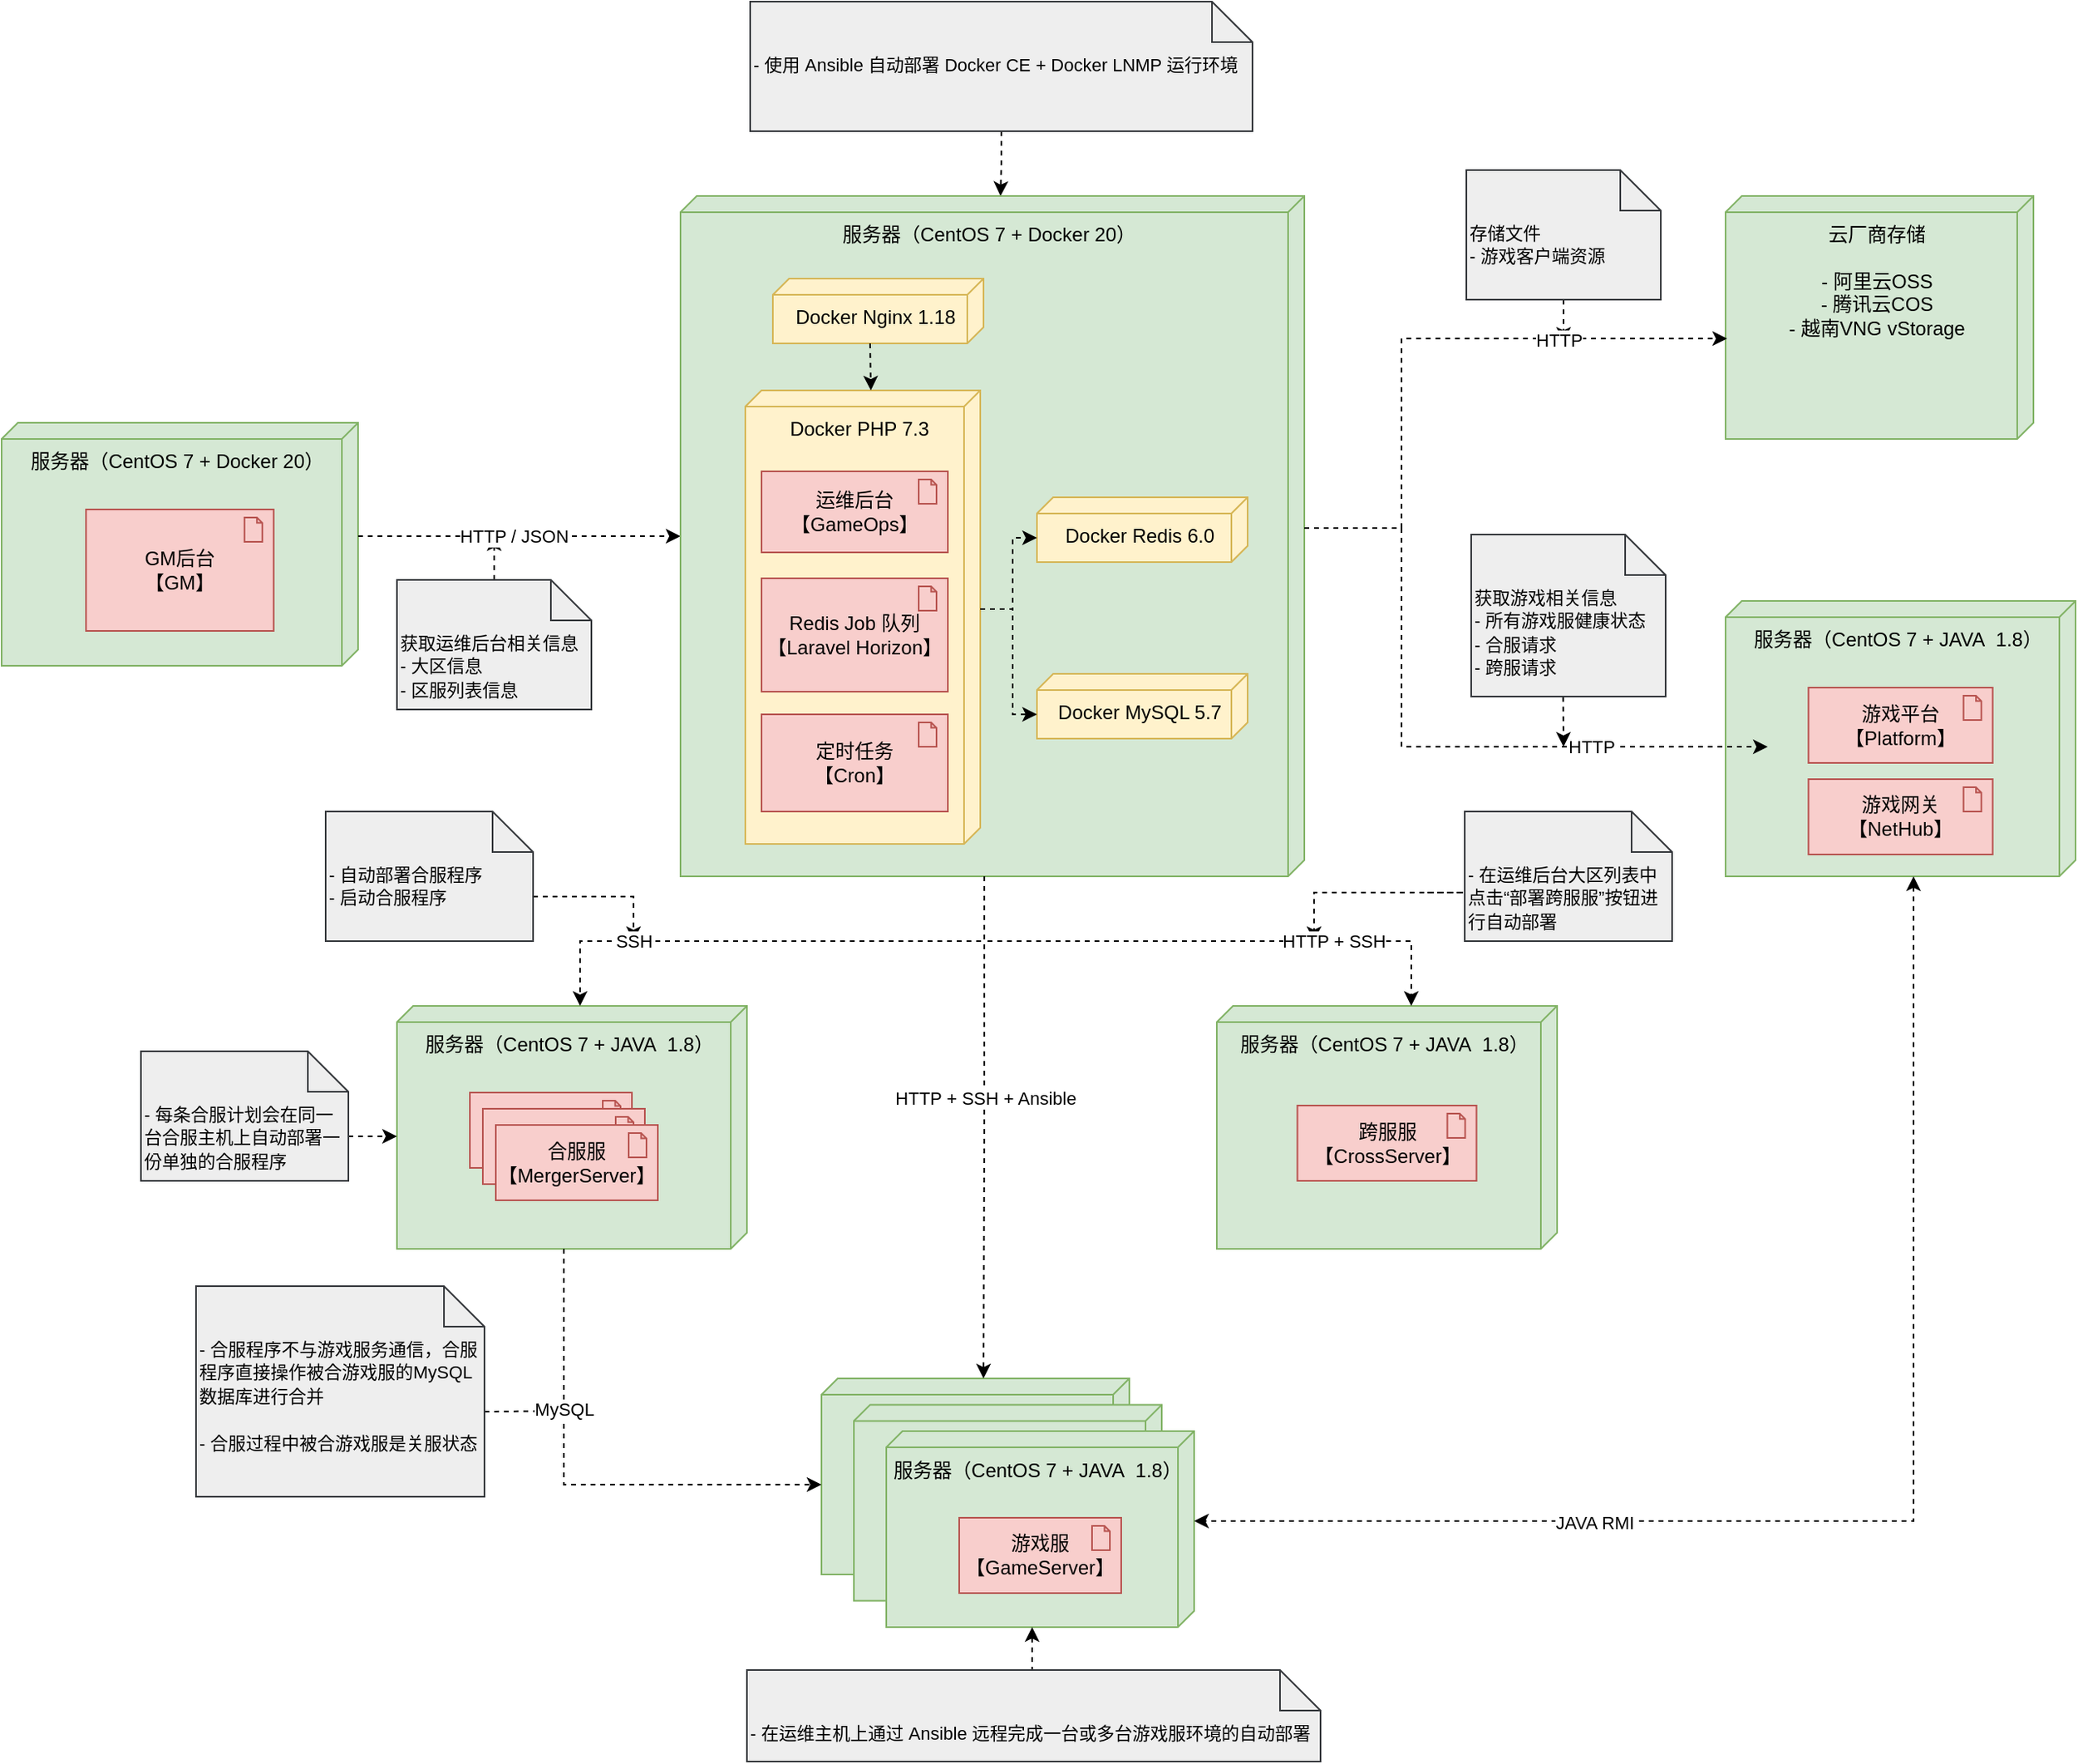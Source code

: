 <mxfile version="20.7.4" type="device"><diagram id="bMehDVVYM6eMzDElDj9h" name="运维后台UML部署图"><mxGraphModel dx="1582" dy="885" grid="1" gridSize="10" guides="1" tooltips="1" connect="1" arrows="1" fold="1" page="1" pageScale="1" pageWidth="827" pageHeight="1169" math="0" shadow="0"><root><mxCell id="0"/><mxCell id="1" parent="0"/><mxCell id="3-MvT77CwBvWdGyMiV0T-122" style="edgeStyle=orthogonalEdgeStyle;rounded=0;orthogonalLoop=1;jettySize=auto;html=1;dashed=1;fontColor=#000000;endArrow=classic;endFill=1;" parent="1" edge="1"><mxGeometry relative="1" as="geometry"><mxPoint x="980" y="570" as="sourcePoint"/><mxPoint x="910" y="600" as="targetPoint"/><Array as="points"><mxPoint x="1003" y="570"/><mxPoint x="850" y="570"/></Array></mxGeometry></mxCell><mxCell id="3-MvT77CwBvWdGyMiV0T-117" style="edgeStyle=orthogonalEdgeStyle;rounded=0;orthogonalLoop=1;jettySize=auto;html=1;exitX=0;exitY=0;exitDx=178;exitDy=77.5;exitPerimeter=0;dashed=1;fontColor=#000000;endArrow=classic;endFill=1;" parent="1" source="3-MvT77CwBvWdGyMiV0T-115" edge="1"><mxGeometry relative="1" as="geometry"><mxPoint x="450" y="890" as="targetPoint"/></mxGeometry></mxCell><mxCell id="3-MvT77CwBvWdGyMiV0T-112" style="edgeStyle=orthogonalEdgeStyle;rounded=0;orthogonalLoop=1;jettySize=auto;html=1;exitX=0;exitY=0;exitDx=128;exitDy=52.5;exitPerimeter=0;dashed=1;fontColor=#000000;endArrow=classic;endFill=1;" parent="1" source="3-MvT77CwBvWdGyMiV0T-110" edge="1"><mxGeometry relative="1" as="geometry"><mxPoint x="490" y="600" as="targetPoint"/><Array as="points"><mxPoint x="490" y="573"/></Array></mxGeometry></mxCell><mxCell id="3-MvT77CwBvWdGyMiV0T-76" style="edgeStyle=orthogonalEdgeStyle;rounded=0;orthogonalLoop=1;jettySize=auto;html=1;exitX=0.473;exitY=1.003;exitDx=0;exitDy=0;exitPerimeter=0;dashed=1;fontColor=#000000;endArrow=classic;endFill=1;" parent="1" source="3-MvT77CwBvWdGyMiV0T-74" edge="1"><mxGeometry relative="1" as="geometry"><mxPoint x="1064" y="480" as="targetPoint"/></mxGeometry></mxCell><mxCell id="3-MvT77CwBvWdGyMiV0T-33" style="edgeStyle=orthogonalEdgeStyle;rounded=0;orthogonalLoop=1;jettySize=auto;html=1;exitX=0.5;exitY=0;exitDx=0;exitDy=0;exitPerimeter=0;dashed=1;fontColor=#000000;endArrow=classic;endFill=1;" parent="1" source="3-MvT77CwBvWdGyMiV0T-29" edge="1"><mxGeometry relative="1" as="geometry"><mxPoint x="404" y="350" as="targetPoint"/></mxGeometry></mxCell><mxCell id="3-MvT77CwBvWdGyMiV0T-4" value="" style="group" parent="1" vertex="1" connectable="0"><mxGeometry x="100" y="280" width="220" height="150" as="geometry"/></mxCell><mxCell id="3-MvT77CwBvWdGyMiV0T-1" value="服务器（CentOS 7 + Docker 20）" style="verticalAlign=top;align=center;shape=cube;size=10;direction=south;fontStyle=0;html=1;boundedLbl=1;spacingLeft=5;fillColor=#d5e8d4;strokeColor=#82b366;" parent="3-MvT77CwBvWdGyMiV0T-4" vertex="1"><mxGeometry width="220" height="150" as="geometry"/></mxCell><mxCell id="3-MvT77CwBvWdGyMiV0T-3" value="GM后台&lt;br style=&quot;border-color: var(--border-color);&quot;&gt;【GM】" style="html=1;outlineConnect=0;whiteSpace=wrap;shape=mxgraph.archimate.application;appType=artifact;fillColor=#f8cecc;strokeColor=#b85450;" parent="3-MvT77CwBvWdGyMiV0T-4" vertex="1"><mxGeometry x="52.105" y="53.5" width="115.789" height="75" as="geometry"/></mxCell><mxCell id="3-MvT77CwBvWdGyMiV0T-25" style="edgeStyle=orthogonalEdgeStyle;rounded=0;orthogonalLoop=1;jettySize=auto;html=1;exitX=0;exitY=0;exitDx=70;exitDy=0;exitPerimeter=0;dashed=1;" parent="1" source="3-MvT77CwBvWdGyMiV0T-1" target="3-MvT77CwBvWdGyMiV0T-8" edge="1"><mxGeometry relative="1" as="geometry"/></mxCell><mxCell id="3-MvT77CwBvWdGyMiV0T-28" value="HTTP / JSON" style="edgeLabel;html=1;align=center;verticalAlign=middle;resizable=0;points=[];" parent="3-MvT77CwBvWdGyMiV0T-25" vertex="1" connectable="0"><mxGeometry x="0.19" relative="1" as="geometry"><mxPoint x="-23" as="offset"/></mxGeometry></mxCell><mxCell id="3-MvT77CwBvWdGyMiV0T-29" value="&lt;div&gt;&lt;span style=&quot;font-size: 11px;&quot;&gt;获取运维后台相关信息&lt;/span&gt;&lt;/div&gt;&lt;div&gt;&lt;span style=&quot;font-size: 11px;&quot;&gt;- 大区信息&lt;/span&gt;&lt;/div&gt;&lt;div&gt;&lt;span style=&quot;font-size: 11px;&quot;&gt;- 区服列表信息&lt;/span&gt;&lt;/div&gt;" style="shape=note2;boundedLbl=1;whiteSpace=wrap;html=1;size=25;verticalAlign=top;align=left;labelBackgroundColor=none;fillColor=#eeeeee;strokeColor=#36393d;" parent="1" vertex="1"><mxGeometry x="344" y="377" width="120" height="80" as="geometry"/></mxCell><mxCell id="3-MvT77CwBvWdGyMiV0T-78" style="edgeStyle=orthogonalEdgeStyle;rounded=0;orthogonalLoop=1;jettySize=auto;html=1;exitX=0.5;exitY=1;exitDx=0;exitDy=0;exitPerimeter=0;dashed=1;fontColor=#000000;endArrow=classic;endFill=1;" parent="1" source="3-MvT77CwBvWdGyMiV0T-34" edge="1"><mxGeometry relative="1" as="geometry"><mxPoint x="719" y="80" as="targetPoint"/></mxGeometry></mxCell><mxCell id="3-MvT77CwBvWdGyMiV0T-79" style="edgeStyle=orthogonalEdgeStyle;rounded=0;orthogonalLoop=1;jettySize=auto;html=1;exitX=0.5;exitY=1;exitDx=0;exitDy=0;exitPerimeter=0;entryX=0;entryY=0;entryDx=0;entryDy=187.5;entryPerimeter=0;dashed=1;fontColor=#000000;endArrow=classic;endFill=1;" parent="1" source="3-MvT77CwBvWdGyMiV0T-34" target="3-MvT77CwBvWdGyMiV0T-8" edge="1"><mxGeometry relative="1" as="geometry"/></mxCell><mxCell id="3-MvT77CwBvWdGyMiV0T-34" value="&lt;div&gt;&lt;span style=&quot;font-size: 11px;&quot;&gt;- 使用 Ansible 自动部署 Docker CE + Docker LNMP 运行环境&lt;/span&gt;&lt;/div&gt;" style="shape=note2;boundedLbl=1;whiteSpace=wrap;html=1;size=25;verticalAlign=top;align=left;labelBackgroundColor=none;fillColor=#eeeeee;strokeColor=#36393d;" parent="1" vertex="1"><mxGeometry x="562" y="20" width="310" height="80" as="geometry"/></mxCell><mxCell id="3-MvT77CwBvWdGyMiV0T-50" value="" style="group" parent="1" vertex="1" connectable="0"><mxGeometry x="519" y="140" width="385" height="420" as="geometry"/></mxCell><mxCell id="3-MvT77CwBvWdGyMiV0T-8" value="&lt;span style=&quot;&quot;&gt;服务器（CentOS 7 + Docker 20）&lt;/span&gt;" style="verticalAlign=top;align=center;shape=cube;size=10;direction=south;fontStyle=0;html=1;boundedLbl=1;spacingLeft=5;container=0;fillColor=#d5e8d4;strokeColor=#82b366;" parent="3-MvT77CwBvWdGyMiV0T-50" vertex="1"><mxGeometry width="385" height="420" as="geometry"/></mxCell><mxCell id="3-MvT77CwBvWdGyMiV0T-12" value="Docker Nginx 1.18" style="verticalAlign=top;align=center;shape=cube;size=10;direction=south;html=1;boundedLbl=1;spacingLeft=5;container=0;fillColor=#fff2cc;strokeColor=#d6b656;" parent="3-MvT77CwBvWdGyMiV0T-50" vertex="1"><mxGeometry x="57" y="51" width="130" height="40" as="geometry"/></mxCell><mxCell id="3-MvT77CwBvWdGyMiV0T-17" value="Docker PHP 7.3" style="verticalAlign=top;align=center;shape=cube;size=10;direction=south;html=1;boundedLbl=1;spacingLeft=5;container=0;fillColor=#fff2cc;strokeColor=#d6b656;" parent="3-MvT77CwBvWdGyMiV0T-50" vertex="1"><mxGeometry x="40" y="120" width="145" height="280" as="geometry"/></mxCell><mxCell id="3-MvT77CwBvWdGyMiV0T-49" style="rounded=0;orthogonalLoop=1;jettySize=auto;html=1;exitX=0;exitY=0;exitDx=40;exitDy=70;exitPerimeter=0;entryX=0;entryY=0;entryDx=0;entryDy=67.5;entryPerimeter=0;dashed=1;fontColor=#000000;" parent="3-MvT77CwBvWdGyMiV0T-50" source="3-MvT77CwBvWdGyMiV0T-12" target="3-MvT77CwBvWdGyMiV0T-17" edge="1"><mxGeometry relative="1" as="geometry"/></mxCell><mxCell id="3-MvT77CwBvWdGyMiV0T-18" value="Docker Redis 6.0" style="verticalAlign=top;align=center;shape=cube;size=10;direction=south;html=1;boundedLbl=1;spacingLeft=5;container=0;fillColor=#fff2cc;strokeColor=#d6b656;" parent="3-MvT77CwBvWdGyMiV0T-50" vertex="1"><mxGeometry x="220" y="186" width="130" height="40" as="geometry"/></mxCell><mxCell id="3-MvT77CwBvWdGyMiV0T-47" style="edgeStyle=orthogonalEdgeStyle;rounded=0;orthogonalLoop=1;jettySize=auto;html=1;exitX=0;exitY=0;exitDx=135;exitDy=0;exitPerimeter=0;entryX=0;entryY=0;entryDx=25;entryDy=130;entryPerimeter=0;dashed=1;fontColor=#000000;" parent="3-MvT77CwBvWdGyMiV0T-50" source="3-MvT77CwBvWdGyMiV0T-17" target="3-MvT77CwBvWdGyMiV0T-18" edge="1"><mxGeometry relative="1" as="geometry"/></mxCell><mxCell id="3-MvT77CwBvWdGyMiV0T-19" value="Docker MySQL 5.7" style="verticalAlign=top;align=center;shape=cube;size=10;direction=south;html=1;boundedLbl=1;spacingLeft=5;container=0;fillColor=#fff2cc;strokeColor=#d6b656;" parent="3-MvT77CwBvWdGyMiV0T-50" vertex="1"><mxGeometry x="220" y="295" width="130" height="40" as="geometry"/></mxCell><mxCell id="3-MvT77CwBvWdGyMiV0T-48" style="edgeStyle=orthogonalEdgeStyle;rounded=0;orthogonalLoop=1;jettySize=auto;html=1;exitX=0;exitY=0;exitDx=135;exitDy=0;exitPerimeter=0;entryX=0;entryY=0;entryDx=25;entryDy=130;entryPerimeter=0;dashed=1;fontColor=#000000;" parent="3-MvT77CwBvWdGyMiV0T-50" source="3-MvT77CwBvWdGyMiV0T-17" target="3-MvT77CwBvWdGyMiV0T-19" edge="1"><mxGeometry relative="1" as="geometry"/></mxCell><mxCell id="3-MvT77CwBvWdGyMiV0T-21" value="运维后台&lt;br style=&quot;border-color: var(--border-color);&quot;&gt;【GameOps】" style="html=1;outlineConnect=0;whiteSpace=wrap;shape=mxgraph.archimate.application;appType=artifact;fillColor=#f8cecc;strokeColor=#b85450;container=0;" parent="3-MvT77CwBvWdGyMiV0T-50" vertex="1"><mxGeometry x="50" y="170" width="115" height="50" as="geometry"/></mxCell><mxCell id="3-MvT77CwBvWdGyMiV0T-45" value="Redis Job 队列&lt;br&gt;【Laravel Horizon】" style="html=1;outlineConnect=0;whiteSpace=wrap;shape=mxgraph.archimate.application;appType=artifact;fillColor=#f8cecc;strokeColor=#b85450;container=0;" parent="3-MvT77CwBvWdGyMiV0T-50" vertex="1"><mxGeometry x="50" y="236" width="115" height="70" as="geometry"/></mxCell><mxCell id="3-MvT77CwBvWdGyMiV0T-46" value="定时任务&lt;br&gt;【Cron】" style="html=1;outlineConnect=0;whiteSpace=wrap;shape=mxgraph.archimate.application;appType=artifact;fillColor=#f8cecc;strokeColor=#b85450;container=0;" parent="3-MvT77CwBvWdGyMiV0T-50" vertex="1"><mxGeometry x="50" y="320" width="115" height="60" as="geometry"/></mxCell><mxCell id="3-MvT77CwBvWdGyMiV0T-53" value="" style="group" parent="1" vertex="1" connectable="0"><mxGeometry x="1164" y="140" width="190" height="150" as="geometry"/></mxCell><mxCell id="3-MvT77CwBvWdGyMiV0T-54" value="&lt;span style=&quot;&quot;&gt;云厂商存储&lt;/span&gt;&lt;br style=&quot;border-color: var(--border-color);&quot;&gt;&lt;br style=&quot;border-color: var(--border-color);&quot;&gt;&lt;span style=&quot;&quot;&gt;- 阿里云OSS&lt;/span&gt;&lt;br style=&quot;border-color: var(--border-color);&quot;&gt;&lt;span style=&quot;&quot;&gt;- 腾讯云COS&lt;/span&gt;&lt;br style=&quot;border-color: var(--border-color);&quot;&gt;&lt;span style=&quot;&quot;&gt;- 越南VNG vStorage&lt;/span&gt;" style="verticalAlign=top;align=center;shape=cube;size=10;direction=south;fontStyle=0;html=1;boundedLbl=1;spacingLeft=5;fillColor=#d5e8d4;strokeColor=#82b366;" parent="3-MvT77CwBvWdGyMiV0T-53" vertex="1"><mxGeometry width="190" height="150" as="geometry"/></mxCell><mxCell id="3-MvT77CwBvWdGyMiV0T-72" style="edgeStyle=orthogonalEdgeStyle;rounded=0;orthogonalLoop=1;jettySize=auto;html=1;exitX=0.5;exitY=1;exitDx=0;exitDy=0;exitPerimeter=0;dashed=1;fontColor=#000000;endArrow=classic;endFill=1;" parent="1" source="3-MvT77CwBvWdGyMiV0T-58" edge="1"><mxGeometry relative="1" as="geometry"><mxPoint x="1064" y="230" as="targetPoint"/></mxGeometry></mxCell><mxCell id="3-MvT77CwBvWdGyMiV0T-58" value="&lt;span style=&quot;border-color: var(--border-color); font-size: 11px; text-align: center;&quot;&gt;存储文件&lt;/span&gt;&lt;br style=&quot;border-color: var(--border-color); font-size: 11px; text-align: center;&quot;&gt;&lt;span style=&quot;border-color: var(--border-color); font-size: 11px; text-align: center;&quot;&gt;- 游戏客户端资源&lt;/span&gt;" style="shape=note2;boundedLbl=1;whiteSpace=wrap;html=1;size=25;verticalAlign=top;align=left;labelBackgroundColor=none;fillColor=#eeeeee;strokeColor=#36393d;" parent="1" vertex="1"><mxGeometry x="1004" y="124" width="120" height="80" as="geometry"/></mxCell><mxCell id="3-MvT77CwBvWdGyMiV0T-67" value="" style="group" parent="1" vertex="1" connectable="0"><mxGeometry x="1164" y="390" width="216" height="170" as="geometry"/></mxCell><mxCell id="3-MvT77CwBvWdGyMiV0T-64" value="服务器（CentOS 7 + JAVA&amp;nbsp; 1.8）" style="verticalAlign=top;align=center;shape=cube;size=10;direction=south;fontStyle=0;html=1;boundedLbl=1;spacingLeft=5;fillColor=#d5e8d4;strokeColor=#82b366;" parent="3-MvT77CwBvWdGyMiV0T-67" vertex="1"><mxGeometry width="216" height="170" as="geometry"/></mxCell><mxCell id="3-MvT77CwBvWdGyMiV0T-65" value="游戏平台&lt;br style=&quot;border-color: var(--border-color);&quot;&gt;【Platform】" style="html=1;outlineConnect=0;whiteSpace=wrap;shape=mxgraph.archimate.application;appType=artifact;fillColor=#f8cecc;strokeColor=#b85450;" parent="3-MvT77CwBvWdGyMiV0T-67" vertex="1"><mxGeometry x="51.158" y="53.5" width="113.684" height="46.5" as="geometry"/></mxCell><mxCell id="3-MvT77CwBvWdGyMiV0T-66" value="游戏网关&lt;br style=&quot;border-color: var(--border-color);&quot;&gt;【NetHub】" style="html=1;outlineConnect=0;whiteSpace=wrap;shape=mxgraph.archimate.application;appType=artifact;fillColor=#f8cecc;strokeColor=#b85450;" parent="3-MvT77CwBvWdGyMiV0T-67" vertex="1"><mxGeometry x="51.158" y="110" width="113.684" height="46.5" as="geometry"/></mxCell><mxCell id="3-MvT77CwBvWdGyMiV0T-68" style="edgeStyle=orthogonalEdgeStyle;rounded=0;orthogonalLoop=1;jettySize=auto;html=1;exitX=0;exitY=0;exitDx=205;exitDy=0;exitPerimeter=0;entryX=0.587;entryY=0.995;entryDx=0;entryDy=0;entryPerimeter=0;dashed=1;fontColor=#000000;endArrow=classic;endFill=1;" parent="1" source="3-MvT77CwBvWdGyMiV0T-8" target="3-MvT77CwBvWdGyMiV0T-54" edge="1"><mxGeometry relative="1" as="geometry"><Array as="points"><mxPoint x="964" y="345"/><mxPoint x="964" y="228"/></Array></mxGeometry></mxCell><mxCell id="3-MvT77CwBvWdGyMiV0T-69" value="HTTP" style="edgeLabel;html=1;align=center;verticalAlign=middle;resizable=0;points=[];fontColor=#000000;" parent="3-MvT77CwBvWdGyMiV0T-68" vertex="1" connectable="0"><mxGeometry x="-0.285" relative="1" as="geometry"><mxPoint x="97" y="-41" as="offset"/></mxGeometry></mxCell><mxCell id="3-MvT77CwBvWdGyMiV0T-70" style="edgeStyle=orthogonalEdgeStyle;rounded=0;orthogonalLoop=1;jettySize=auto;html=1;exitX=0;exitY=0;exitDx=205;exitDy=0;exitPerimeter=0;entryX=0;entryY=0;entryDx=90;entryDy=190;entryPerimeter=0;dashed=1;fontColor=#000000;endArrow=classic;endFill=1;" parent="1" source="3-MvT77CwBvWdGyMiV0T-8" target="3-MvT77CwBvWdGyMiV0T-64" edge="1"><mxGeometry relative="1" as="geometry"><Array as="points"><mxPoint x="964" y="345"/><mxPoint x="964" y="480"/></Array></mxGeometry></mxCell><mxCell id="3-MvT77CwBvWdGyMiV0T-73" value="HTTP" style="edgeLabel;html=1;align=center;verticalAlign=middle;resizable=0;points=[];fontColor=#000000;" parent="3-MvT77CwBvWdGyMiV0T-70" vertex="1" connectable="0"><mxGeometry x="0.565" relative="1" as="geometry"><mxPoint x="-18" as="offset"/></mxGeometry></mxCell><mxCell id="3-MvT77CwBvWdGyMiV0T-74" value="&lt;span style=&quot;font-size: 11px;&quot;&gt;获取游戏相关信息&lt;/span&gt;&lt;br style=&quot;border-color: var(--border-color); font-size: 11px;&quot;&gt;&lt;span style=&quot;font-size: 11px;&quot;&gt;- 所有游戏服健康状态&lt;/span&gt;&lt;br style=&quot;border-color: var(--border-color); font-size: 11px;&quot;&gt;&lt;span style=&quot;font-size: 11px;&quot;&gt;- 合服请求&lt;/span&gt;&lt;br style=&quot;border-color: var(--border-color); font-size: 11px;&quot;&gt;&lt;span style=&quot;font-size: 11px;&quot;&gt;- 跨服请求&lt;/span&gt;" style="shape=note2;boundedLbl=1;whiteSpace=wrap;html=1;size=25;verticalAlign=top;align=left;labelBackgroundColor=none;fillColor=#eeeeee;strokeColor=#36393d;" parent="1" vertex="1"><mxGeometry x="1007" y="349" width="120" height="100" as="geometry"/></mxCell><mxCell id="3-MvT77CwBvWdGyMiV0T-91" value="" style="group" parent="1" vertex="1" connectable="0"><mxGeometry x="606" y="870" width="230" height="153.5" as="geometry"/></mxCell><mxCell id="3-MvT77CwBvWdGyMiV0T-81" value="CentOS 7 + JAVA&amp;nbsp; 1.8" style="verticalAlign=top;align=center;shape=cube;size=10;direction=south;fontStyle=0;html=1;boundedLbl=1;spacingLeft=5;fillColor=#d5e8d4;strokeColor=#82b366;container=0;" parent="3-MvT77CwBvWdGyMiV0T-91" vertex="1"><mxGeometry width="190" height="121" as="geometry"/></mxCell><mxCell id="3-MvT77CwBvWdGyMiV0T-82" value="游戏服&lt;br style=&quot;border-color: var(--border-color);&quot;&gt;【GameServer】" style="html=1;outlineConnect=0;whiteSpace=wrap;shape=mxgraph.archimate.application;appType=artifact;fillColor=#f8cecc;strokeColor=#b85450;container=0;" parent="3-MvT77CwBvWdGyMiV0T-91" vertex="1"><mxGeometry x="45" y="53.5" width="100" height="46.5" as="geometry"/></mxCell><mxCell id="3-MvT77CwBvWdGyMiV0T-86" value="CentOS 7 + JAVA&amp;nbsp; 1.8" style="verticalAlign=top;align=center;shape=cube;size=10;direction=south;fontStyle=0;html=1;boundedLbl=1;spacingLeft=5;fillColor=#d5e8d4;strokeColor=#82b366;container=0;" parent="3-MvT77CwBvWdGyMiV0T-91" vertex="1"><mxGeometry x="20" y="16.25" width="190" height="121" as="geometry"/></mxCell><mxCell id="3-MvT77CwBvWdGyMiV0T-87" value="游戏服&lt;br style=&quot;border-color: var(--border-color);&quot;&gt;【GameServer】" style="html=1;outlineConnect=0;whiteSpace=wrap;shape=mxgraph.archimate.application;appType=artifact;fillColor=#f8cecc;strokeColor=#b85450;container=0;" parent="3-MvT77CwBvWdGyMiV0T-91" vertex="1"><mxGeometry x="65" y="69.75" width="100" height="46.5" as="geometry"/></mxCell><mxCell id="3-MvT77CwBvWdGyMiV0T-89" value="服务器（CentOS 7 + JAVA&amp;nbsp; 1.8）" style="verticalAlign=top;align=center;shape=cube;size=10;direction=south;fontStyle=0;html=1;boundedLbl=1;spacingLeft=5;fillColor=#d5e8d4;strokeColor=#82b366;container=0;" parent="3-MvT77CwBvWdGyMiV0T-91" vertex="1"><mxGeometry x="40" y="32.5" width="190" height="121" as="geometry"/></mxCell><mxCell id="3-MvT77CwBvWdGyMiV0T-90" value="游戏服&lt;br style=&quot;border-color: var(--border-color);&quot;&gt;【GameServer】" style="html=1;outlineConnect=0;whiteSpace=wrap;shape=mxgraph.archimate.application;appType=artifact;fillColor=#f8cecc;strokeColor=#b85450;container=0;" parent="3-MvT77CwBvWdGyMiV0T-91" vertex="1"><mxGeometry x="85" y="86" width="100" height="46.5" as="geometry"/></mxCell><mxCell id="3-MvT77CwBvWdGyMiV0T-104" value="" style="group" parent="1" vertex="1" connectable="0"><mxGeometry x="344" y="640" width="216" height="150" as="geometry"/></mxCell><mxCell id="3-MvT77CwBvWdGyMiV0T-93" value="服务器（CentOS 7 + JAVA&amp;nbsp; 1.8）" style="verticalAlign=top;align=center;shape=cube;size=10;direction=south;fontStyle=0;html=1;boundedLbl=1;spacingLeft=5;fillColor=#d5e8d4;strokeColor=#82b366;container=0;" parent="3-MvT77CwBvWdGyMiV0T-104" vertex="1"><mxGeometry width="216" height="150" as="geometry"/></mxCell><mxCell id="3-MvT77CwBvWdGyMiV0T-94" value="合服服&lt;br style=&quot;border-color: var(--border-color);&quot;&gt;【MergerServer】" style="html=1;outlineConnect=0;whiteSpace=wrap;shape=mxgraph.archimate.application;appType=artifact;fillColor=#f8cecc;strokeColor=#b85450;container=0;" parent="3-MvT77CwBvWdGyMiV0T-104" vertex="1"><mxGeometry x="45" y="53.5" width="100" height="46.5" as="geometry"/></mxCell><mxCell id="3-MvT77CwBvWdGyMiV0T-102" value="合服服&lt;br style=&quot;border-color: var(--border-color);&quot;&gt;【MergerServer】" style="html=1;outlineConnect=0;whiteSpace=wrap;shape=mxgraph.archimate.application;appType=artifact;fillColor=#f8cecc;strokeColor=#b85450;container=0;" parent="3-MvT77CwBvWdGyMiV0T-104" vertex="1"><mxGeometry x="53" y="63.5" width="100" height="46.5" as="geometry"/></mxCell><mxCell id="3-MvT77CwBvWdGyMiV0T-103" value="合服服&lt;br style=&quot;border-color: var(--border-color);&quot;&gt;【MergerServer】" style="html=1;outlineConnect=0;whiteSpace=wrap;shape=mxgraph.archimate.application;appType=artifact;fillColor=#f8cecc;strokeColor=#b85450;container=0;" parent="3-MvT77CwBvWdGyMiV0T-104" vertex="1"><mxGeometry x="61" y="73.5" width="100" height="46.5" as="geometry"/></mxCell><mxCell id="3-MvT77CwBvWdGyMiV0T-106" style="edgeStyle=orthogonalEdgeStyle;rounded=0;orthogonalLoop=1;jettySize=auto;html=1;exitX=0;exitY=0;exitDx=128;exitDy=52.5;exitPerimeter=0;entryX=0;entryY=0;entryDx=80;entryDy=216;entryPerimeter=0;dashed=1;fontColor=#000000;endArrow=classic;endFill=1;" parent="1" source="3-MvT77CwBvWdGyMiV0T-105" target="3-MvT77CwBvWdGyMiV0T-93" edge="1"><mxGeometry relative="1" as="geometry"/></mxCell><mxCell id="3-MvT77CwBvWdGyMiV0T-105" value="&lt;div&gt;&lt;span style=&quot;font-size: 11px;&quot;&gt;- 每条合服计划会在同一台合服主机上自动部署一份单独的合服程序&lt;/span&gt;&lt;/div&gt;" style="shape=note2;boundedLbl=1;whiteSpace=wrap;html=1;size=25;verticalAlign=top;align=left;labelBackgroundColor=none;fillColor=#eeeeee;strokeColor=#36393d;" parent="1" vertex="1"><mxGeometry x="186" y="668" width="128" height="80" as="geometry"/></mxCell><mxCell id="3-MvT77CwBvWdGyMiV0T-107" value="" style="group" parent="1" vertex="1" connectable="0"><mxGeometry x="850" y="640" width="210" height="150" as="geometry"/></mxCell><mxCell id="3-MvT77CwBvWdGyMiV0T-98" value="服务器（CentOS 7 + JAVA&amp;nbsp; 1.8）" style="verticalAlign=top;align=center;shape=cube;size=10;direction=south;fontStyle=0;html=1;boundedLbl=1;spacingLeft=5;fillColor=#d5e8d4;strokeColor=#82b366;container=0;" parent="3-MvT77CwBvWdGyMiV0T-107" vertex="1"><mxGeometry width="210.0" height="150" as="geometry"/></mxCell><mxCell id="3-MvT77CwBvWdGyMiV0T-99" value="跨服服&lt;br style=&quot;border-color: var(--border-color);&quot;&gt;【CrossServer】" style="html=1;outlineConnect=0;whiteSpace=wrap;shape=mxgraph.archimate.application;appType=artifact;fillColor=#f8cecc;strokeColor=#b85450;container=0;" parent="3-MvT77CwBvWdGyMiV0T-107" vertex="1"><mxGeometry x="49.737" y="61.5" width="110.526" height="46.5" as="geometry"/></mxCell><mxCell id="3-MvT77CwBvWdGyMiV0T-108" style="edgeStyle=orthogonalEdgeStyle;rounded=0;orthogonalLoop=1;jettySize=auto;html=1;exitX=0;exitY=0;exitDx=420;exitDy=197.5;exitPerimeter=0;entryX=0;entryY=0;entryDx=0;entryDy=103;entryPerimeter=0;dashed=1;fontColor=#000000;endArrow=classic;endFill=1;" parent="1" source="3-MvT77CwBvWdGyMiV0T-8" target="3-MvT77CwBvWdGyMiV0T-93" edge="1"><mxGeometry relative="1" as="geometry"/></mxCell><mxCell id="3-MvT77CwBvWdGyMiV0T-109" value="SSH" style="edgeLabel;html=1;align=center;verticalAlign=middle;resizable=0;points=[];fontColor=#000000;" parent="3-MvT77CwBvWdGyMiV0T-108" vertex="1" connectable="0"><mxGeometry x="0.086" y="-1" relative="1" as="geometry"><mxPoint x="-78" y="1" as="offset"/></mxGeometry></mxCell><mxCell id="3-MvT77CwBvWdGyMiV0T-110" value="&lt;div&gt;&lt;span style=&quot;font-size: 11px;&quot;&gt;- 自动部署合服程序&lt;/span&gt;&lt;/div&gt;&lt;div&gt;&lt;span style=&quot;font-size: 11px;&quot;&gt;- 启动合服程序&lt;/span&gt;&lt;/div&gt;" style="shape=note2;boundedLbl=1;whiteSpace=wrap;html=1;size=25;verticalAlign=top;align=left;labelBackgroundColor=none;fillColor=#eeeeee;strokeColor=#36393d;" parent="1" vertex="1"><mxGeometry x="300" y="520" width="128" height="80" as="geometry"/></mxCell><mxCell id="3-MvT77CwBvWdGyMiV0T-113" style="edgeStyle=orthogonalEdgeStyle;rounded=0;orthogonalLoop=1;jettySize=auto;html=1;exitX=0;exitY=0;exitDx=150;exitDy=113;exitPerimeter=0;entryX=0;entryY=0;entryDx=65.5;entryDy=190;entryPerimeter=0;dashed=1;fontColor=#000000;endArrow=classic;endFill=1;" parent="1" source="3-MvT77CwBvWdGyMiV0T-93" target="3-MvT77CwBvWdGyMiV0T-81" edge="1"><mxGeometry relative="1" as="geometry"/></mxCell><mxCell id="3-MvT77CwBvWdGyMiV0T-114" value="MySQL" style="edgeLabel;html=1;align=center;verticalAlign=middle;resizable=0;points=[];fontColor=#000000;" parent="3-MvT77CwBvWdGyMiV0T-113" vertex="1" connectable="0"><mxGeometry x="-0.408" relative="1" as="geometry"><mxPoint y="9" as="offset"/></mxGeometry></mxCell><mxCell id="3-MvT77CwBvWdGyMiV0T-115" value="&lt;div&gt;&lt;span style=&quot;font-size: 11px;&quot;&gt;- 合服程序不与游戏服务通信，合服程序直接操作被合游戏服的MySQL数据库进行合并&lt;/span&gt;&lt;/div&gt;&lt;div&gt;&lt;span style=&quot;font-size: 11px;&quot;&gt;&lt;br&gt;&lt;/span&gt;&lt;/div&gt;&lt;div&gt;&lt;span style=&quot;font-size: 11px;&quot;&gt;- 合服过程中被合游戏服是关服状态&lt;/span&gt;&lt;/div&gt;" style="shape=note2;boundedLbl=1;whiteSpace=wrap;html=1;size=25;verticalAlign=top;align=left;labelBackgroundColor=none;fillColor=#eeeeee;strokeColor=#36393d;" parent="1" vertex="1"><mxGeometry x="220" y="813" width="178" height="130" as="geometry"/></mxCell><mxCell id="3-MvT77CwBvWdGyMiV0T-118" style="edgeStyle=orthogonalEdgeStyle;rounded=0;orthogonalLoop=1;jettySize=auto;html=1;exitX=0;exitY=0;exitDx=420;exitDy=197.5;exitPerimeter=0;entryX=0;entryY=0;entryDx=0;entryDy=90;entryPerimeter=0;dashed=1;fontColor=#000000;endArrow=classic;endFill=1;" parent="1" source="3-MvT77CwBvWdGyMiV0T-8" target="3-MvT77CwBvWdGyMiV0T-98" edge="1"><mxGeometry relative="1" as="geometry"/></mxCell><mxCell id="3-MvT77CwBvWdGyMiV0T-119" value="HTTP + SSH" style="edgeLabel;html=1;align=center;verticalAlign=middle;resizable=0;points=[];fontColor=#000000;" parent="3-MvT77CwBvWdGyMiV0T-118" vertex="1" connectable="0"><mxGeometry x="0.129" y="1" relative="1" as="geometry"><mxPoint x="61" y="1" as="offset"/></mxGeometry></mxCell><mxCell id="3-MvT77CwBvWdGyMiV0T-120" value="&lt;div&gt;&lt;span style=&quot;font-size: 11px;&quot;&gt;- 在运维后台大区列表中点击“部署跨服服”按钮进行自动部署&lt;/span&gt;&lt;/div&gt;" style="shape=note2;boundedLbl=1;whiteSpace=wrap;html=1;size=25;verticalAlign=top;align=left;labelBackgroundColor=none;fillColor=#eeeeee;strokeColor=#36393d;" parent="1" vertex="1"><mxGeometry x="1003" y="520" width="128" height="80" as="geometry"/></mxCell><mxCell id="3-MvT77CwBvWdGyMiV0T-123" style="edgeStyle=orthogonalEdgeStyle;rounded=0;orthogonalLoop=1;jettySize=auto;html=1;exitX=0;exitY=0;exitDx=170;exitDy=100;exitPerimeter=0;entryX=0;entryY=0;entryDx=55.5;entryDy=0;entryPerimeter=0;dashed=1;fontColor=#000000;endArrow=classic;endFill=1;startArrow=classic;startFill=1;" parent="1" source="3-MvT77CwBvWdGyMiV0T-64" target="3-MvT77CwBvWdGyMiV0T-89" edge="1"><mxGeometry relative="1" as="geometry"/></mxCell><mxCell id="3-MvT77CwBvWdGyMiV0T-124" value="JAVA RMI" style="edgeLabel;html=1;align=center;verticalAlign=middle;resizable=0;points=[];fontColor=#000000;" parent="3-MvT77CwBvWdGyMiV0T-123" vertex="1" connectable="0"><mxGeometry x="0.415" y="1" relative="1" as="geometry"><mxPoint as="offset"/></mxGeometry></mxCell><mxCell id="3-MvT77CwBvWdGyMiV0T-125" style="edgeStyle=orthogonalEdgeStyle;rounded=0;orthogonalLoop=1;jettySize=auto;html=1;exitX=0;exitY=0;exitDx=420;exitDy=197.5;exitPerimeter=0;entryX=0;entryY=0;entryDx=0;entryDy=90;entryPerimeter=0;dashed=1;fontColor=#000000;startArrow=none;startFill=0;endArrow=classic;endFill=1;" parent="1" source="3-MvT77CwBvWdGyMiV0T-8" target="3-MvT77CwBvWdGyMiV0T-81" edge="1"><mxGeometry relative="1" as="geometry"/></mxCell><mxCell id="3-MvT77CwBvWdGyMiV0T-126" value="HTTP +&amp;nbsp;SSH + Ansible" style="edgeLabel;html=1;align=center;verticalAlign=middle;resizable=0;points=[];fontColor=#000000;" parent="3-MvT77CwBvWdGyMiV0T-125" vertex="1" connectable="0"><mxGeometry x="-0.121" relative="1" as="geometry"><mxPoint as="offset"/></mxGeometry></mxCell><mxCell id="3-MvT77CwBvWdGyMiV0T-129" style="edgeStyle=orthogonalEdgeStyle;rounded=0;orthogonalLoop=1;jettySize=auto;html=1;exitX=0.5;exitY=0;exitDx=0;exitDy=0;exitPerimeter=0;entryX=0;entryY=0;entryDx=121;entryDy=100;entryPerimeter=0;dashed=1;fontColor=#000000;startArrow=none;startFill=0;endArrow=classic;endFill=1;" parent="1" source="3-MvT77CwBvWdGyMiV0T-128" target="3-MvT77CwBvWdGyMiV0T-89" edge="1"><mxGeometry relative="1" as="geometry"/></mxCell><mxCell id="3-MvT77CwBvWdGyMiV0T-128" value="&lt;span style=&quot;font-size: 11px;&quot;&gt;- 在运维主机上通过 Ansible 远程完成一台或多台游戏服环境的自动部署&lt;/span&gt;" style="shape=note2;boundedLbl=1;whiteSpace=wrap;html=1;size=25;verticalAlign=top;align=left;labelBackgroundColor=none;fillColor=#eeeeee;strokeColor=#36393d;" parent="1" vertex="1"><mxGeometry x="560" y="1050" width="354" height="56.5" as="geometry"/></mxCell></root></mxGraphModel></diagram></mxfile>